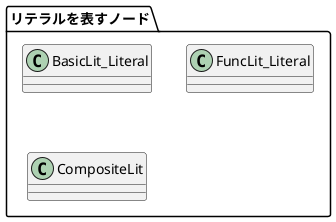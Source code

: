 @startuml
skinparam direction top to bottom

package "リテラルを表すノード" as PLiteral {
  class BasicLit_Literal
  class FuncLit_Literal
  class CompositeLit
}
' PLiteral --> PExpr // 依存関係ファイルで定義
' PLiteral --> NodePkg // 依存関係ファイルで定義

@enduml 